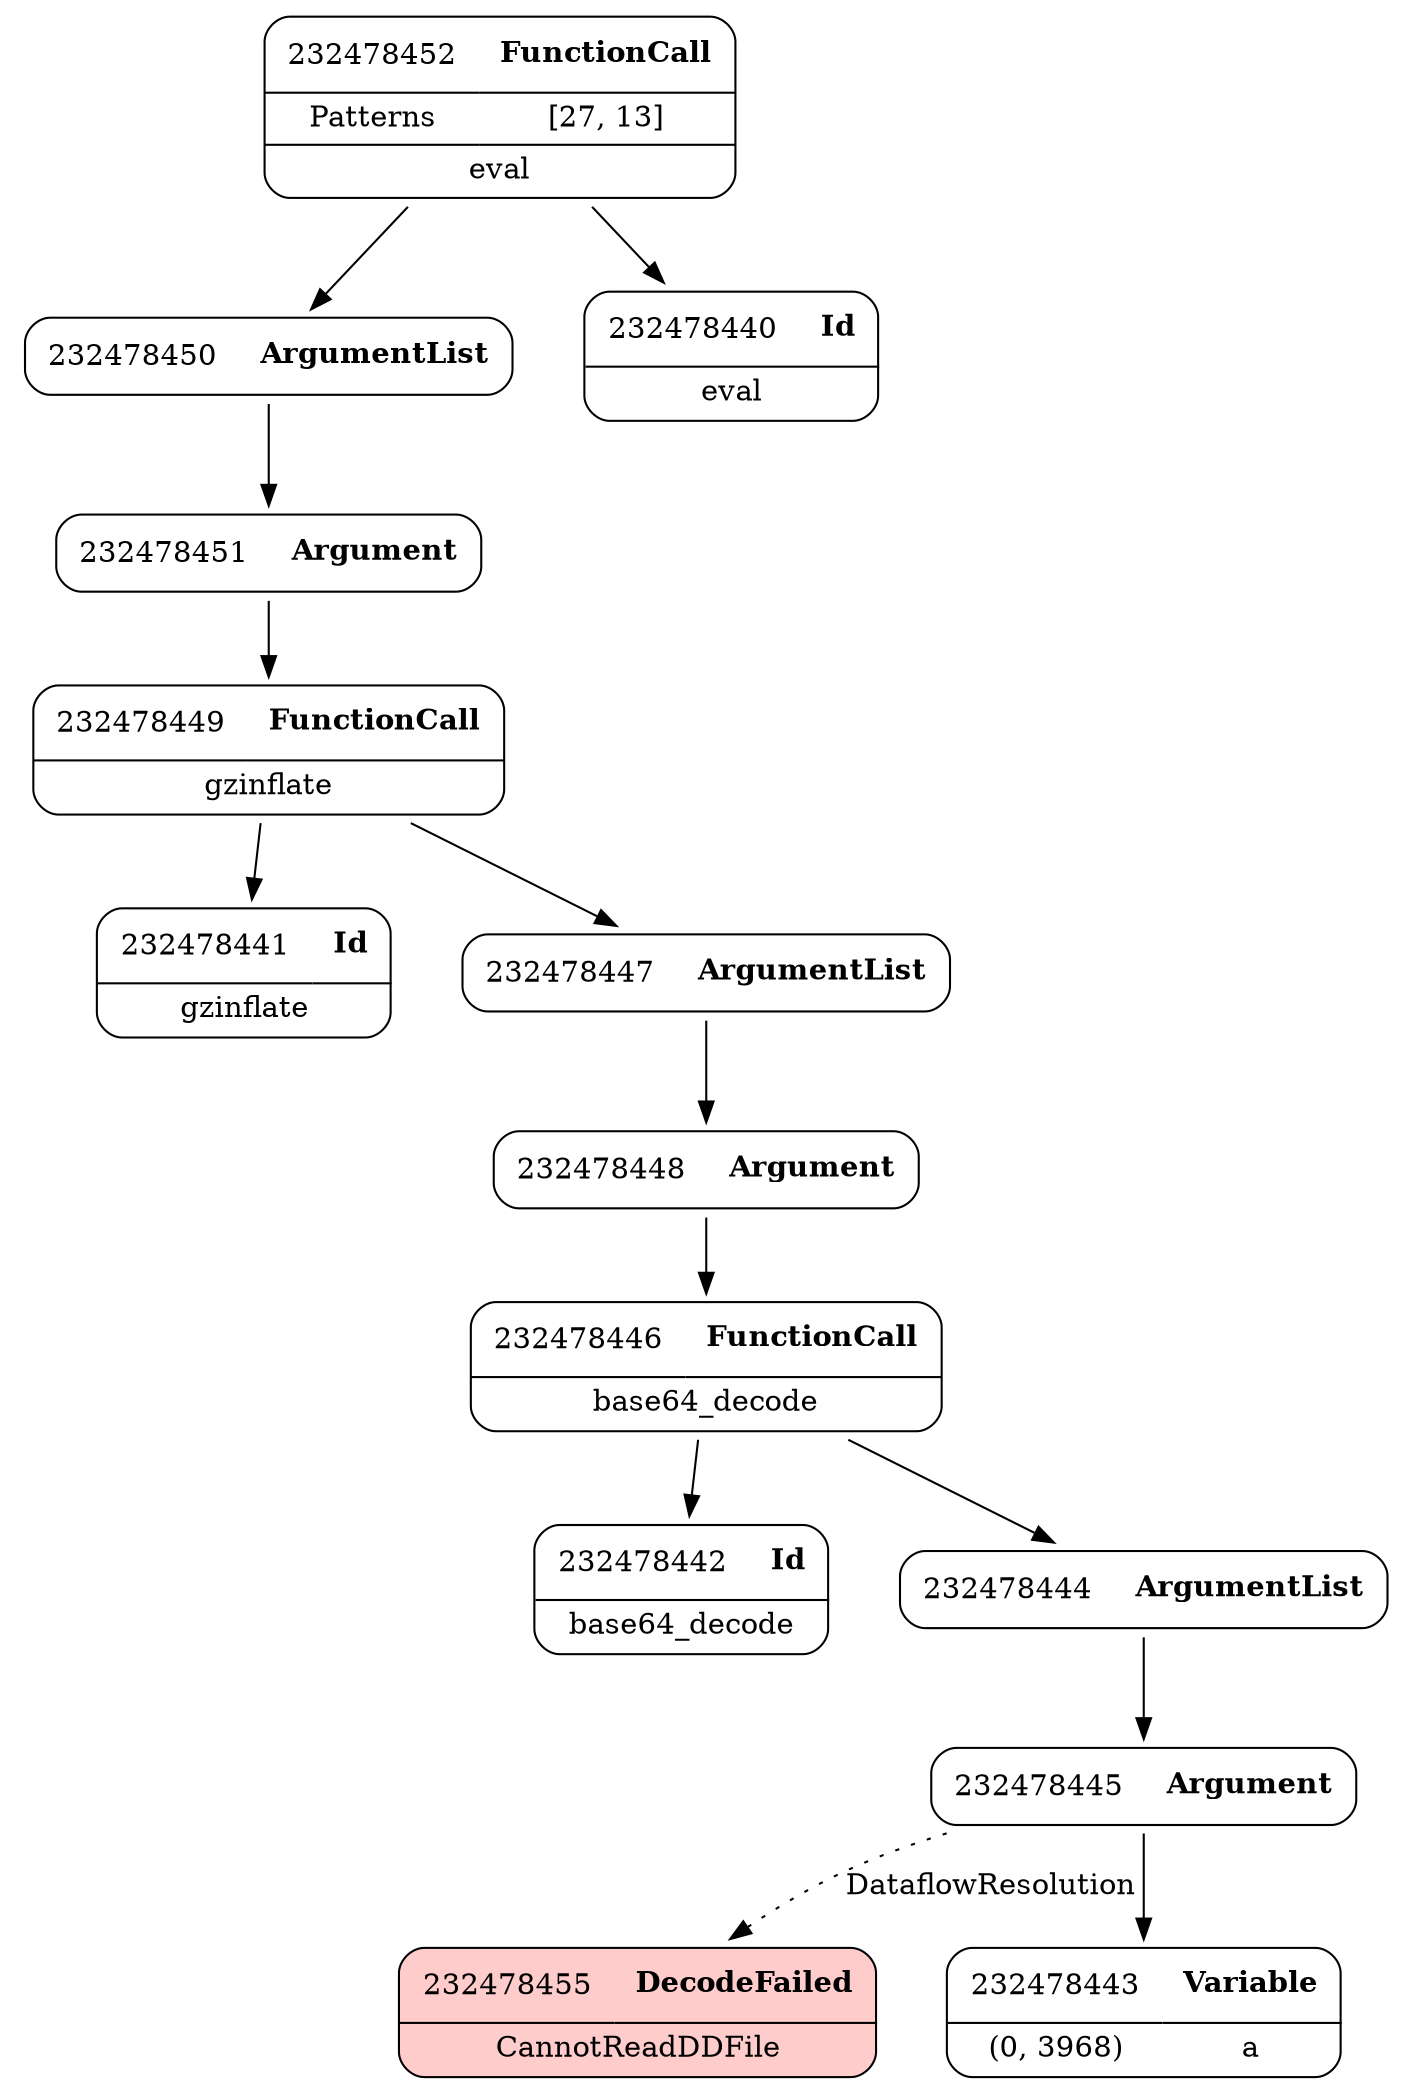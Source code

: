 digraph ast {
node [shape=none];
232478451 [label=<<TABLE border='1' cellspacing='0' cellpadding='10' style='rounded' ><TR><TD border='0'>232478451</TD><TD border='0'><B>Argument</B></TD></TR></TABLE>>];
232478451 -> 232478449 [weight=2];
232478450 [label=<<TABLE border='1' cellspacing='0' cellpadding='10' style='rounded' ><TR><TD border='0'>232478450</TD><TD border='0'><B>ArgumentList</B></TD></TR></TABLE>>];
232478450 -> 232478451 [weight=2];
232478449 [label=<<TABLE border='1' cellspacing='0' cellpadding='10' style='rounded' ><TR><TD border='0'>232478449</TD><TD border='0'><B>FunctionCall</B></TD></TR><HR/><TR><TD border='0' cellpadding='5' colspan='2'>gzinflate</TD></TR></TABLE>>];
232478449 -> 232478441 [weight=2];
232478449 -> 232478447 [weight=2];
232478448 [label=<<TABLE border='1' cellspacing='0' cellpadding='10' style='rounded' ><TR><TD border='0'>232478448</TD><TD border='0'><B>Argument</B></TD></TR></TABLE>>];
232478448 -> 232478446 [weight=2];
232478455 [label=<<TABLE border='1' cellspacing='0' cellpadding='10' style='rounded' bgcolor='#FFCCCC' ><TR><TD border='0'>232478455</TD><TD border='0'><B>DecodeFailed</B></TD></TR><HR/><TR><TD border='0' cellpadding='5' colspan='2'>CannotReadDDFile</TD></TR></TABLE>>];
232478452 [label=<<TABLE border='1' cellspacing='0' cellpadding='10' style='rounded' ><TR><TD border='0'>232478452</TD><TD border='0'><B>FunctionCall</B></TD></TR><HR/><TR><TD border='0' cellpadding='5'>Patterns</TD><TD border='0' cellpadding='5'>[27, 13]</TD></TR><HR/><TR><TD border='0' cellpadding='5' colspan='2'>eval</TD></TR></TABLE>>];
232478452 -> 232478440 [weight=2];
232478452 -> 232478450 [weight=2];
232478443 [label=<<TABLE border='1' cellspacing='0' cellpadding='10' style='rounded' ><TR><TD border='0'>232478443</TD><TD border='0'><B>Variable</B></TD></TR><HR/><TR><TD border='0' cellpadding='5'>(0, 3968)</TD><TD border='0' cellpadding='5'>a</TD></TR></TABLE>>];
232478442 [label=<<TABLE border='1' cellspacing='0' cellpadding='10' style='rounded' ><TR><TD border='0'>232478442</TD><TD border='0'><B>Id</B></TD></TR><HR/><TR><TD border='0' cellpadding='5' colspan='2'>base64_decode</TD></TR></TABLE>>];
232478441 [label=<<TABLE border='1' cellspacing='0' cellpadding='10' style='rounded' ><TR><TD border='0'>232478441</TD><TD border='0'><B>Id</B></TD></TR><HR/><TR><TD border='0' cellpadding='5' colspan='2'>gzinflate</TD></TR></TABLE>>];
232478440 [label=<<TABLE border='1' cellspacing='0' cellpadding='10' style='rounded' ><TR><TD border='0'>232478440</TD><TD border='0'><B>Id</B></TD></TR><HR/><TR><TD border='0' cellpadding='5' colspan='2'>eval</TD></TR></TABLE>>];
232478447 [label=<<TABLE border='1' cellspacing='0' cellpadding='10' style='rounded' ><TR><TD border='0'>232478447</TD><TD border='0'><B>ArgumentList</B></TD></TR></TABLE>>];
232478447 -> 232478448 [weight=2];
232478446 [label=<<TABLE border='1' cellspacing='0' cellpadding='10' style='rounded' ><TR><TD border='0'>232478446</TD><TD border='0'><B>FunctionCall</B></TD></TR><HR/><TR><TD border='0' cellpadding='5' colspan='2'>base64_decode</TD></TR></TABLE>>];
232478446 -> 232478442 [weight=2];
232478446 -> 232478444 [weight=2];
232478445 [label=<<TABLE border='1' cellspacing='0' cellpadding='10' style='rounded' ><TR><TD border='0'>232478445</TD><TD border='0'><B>Argument</B></TD></TR></TABLE>>];
232478445 -> 232478443 [weight=2];
232478445 -> 232478455 [style=dotted,label=DataflowResolution];
232478444 [label=<<TABLE border='1' cellspacing='0' cellpadding='10' style='rounded' ><TR><TD border='0'>232478444</TD><TD border='0'><B>ArgumentList</B></TD></TR></TABLE>>];
232478444 -> 232478445 [weight=2];
}
